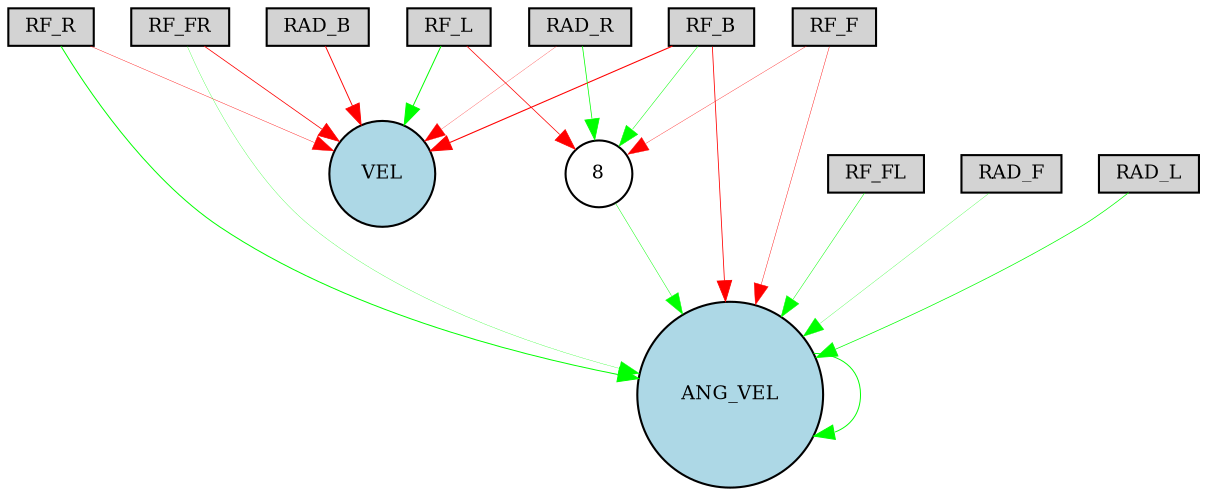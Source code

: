 digraph {
	node [fontsize=9 height=0.2 shape=circle width=0.2]
	RF_R [fillcolor=lightgray shape=box style=filled]
	RF_FR [fillcolor=lightgray shape=box style=filled]
	RF_F [fillcolor=lightgray shape=box style=filled]
	RF_FL [fillcolor=lightgray shape=box style=filled]
	RF_L [fillcolor=lightgray shape=box style=filled]
	RF_B [fillcolor=lightgray shape=box style=filled]
	RAD_F [fillcolor=lightgray shape=box style=filled]
	RAD_L [fillcolor=lightgray shape=box style=filled]
	RAD_B [fillcolor=lightgray shape=box style=filled]
	RAD_R [fillcolor=lightgray shape=box style=filled]
	ANG_VEL [fillcolor=lightblue style=filled]
	VEL [fillcolor=lightblue style=filled]
	8 [fillcolor=white style=filled]
	RF_B -> 8 [color=green penwidth=0.24097236343042402 style=solid]
	RAD_L -> ANG_VEL [color=green penwidth=0.34511992642292966 style=solid]
	RAD_F -> ANG_VEL [color=green penwidth=0.13228767854210272 style=solid]
	RF_R -> ANG_VEL [color=green penwidth=0.4727279995568824 style=solid]
	RF_FR -> ANG_VEL [color=green penwidth=0.1366137900415394 style=solid]
	RF_B -> ANG_VEL [color=red penwidth=0.38891231899384815 style=solid]
	ANG_VEL -> ANG_VEL [color=green penwidth=0.4638149467349373 style=solid]
	RAD_B -> VEL [color=red penwidth=0.4470517716676172 style=solid]
	RAD_R -> 8 [color=green penwidth=0.3566587444481517 style=solid]
	RF_FR -> VEL [color=red penwidth=0.3730713406641536 style=solid]
	RF_L -> 8 [color=red penwidth=0.35628523639451615 style=solid]
	8 -> ANG_VEL [color=green penwidth=0.22580890152002572 style=solid]
	RF_R -> VEL [color=red penwidth=0.18734219665128654 style=solid]
	RF_FL -> ANG_VEL [color=green penwidth=0.23539908508236454 style=solid]
	RF_F -> ANG_VEL [color=red penwidth=0.20351607305077518 style=solid]
	RF_L -> VEL [color=green penwidth=0.4759408915787706 style=solid]
	RF_B -> VEL [color=red penwidth=0.5143519081952942 style=solid]
	RF_F -> 8 [color=red penwidth=0.16383605069673957 style=solid]
	RAD_R -> VEL [color=red penwidth=0.12447082744603069 style=solid]
}
